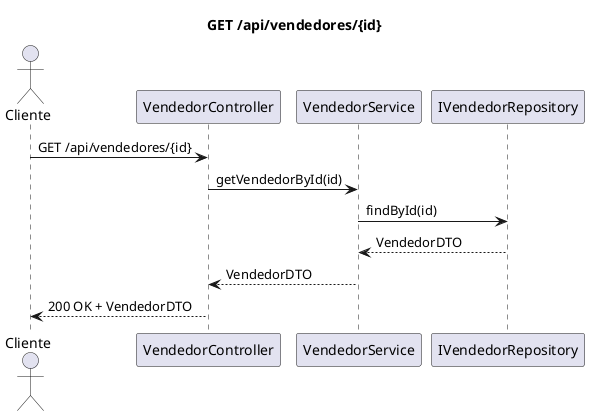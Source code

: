 @startuml
title GET /api/vendedores/{id}

actor Cliente
Cliente -> VendedorController : GET /api/vendedores/{id}
VendedorController -> VendedorService : getVendedorById(id)
VendedorService -> IVendedorRepository : findById(id)
IVendedorRepository --> VendedorService : VendedorDTO
VendedorService --> VendedorController : VendedorDTO
VendedorController --> Cliente : 200 OK + VendedorDTO
@enduml

